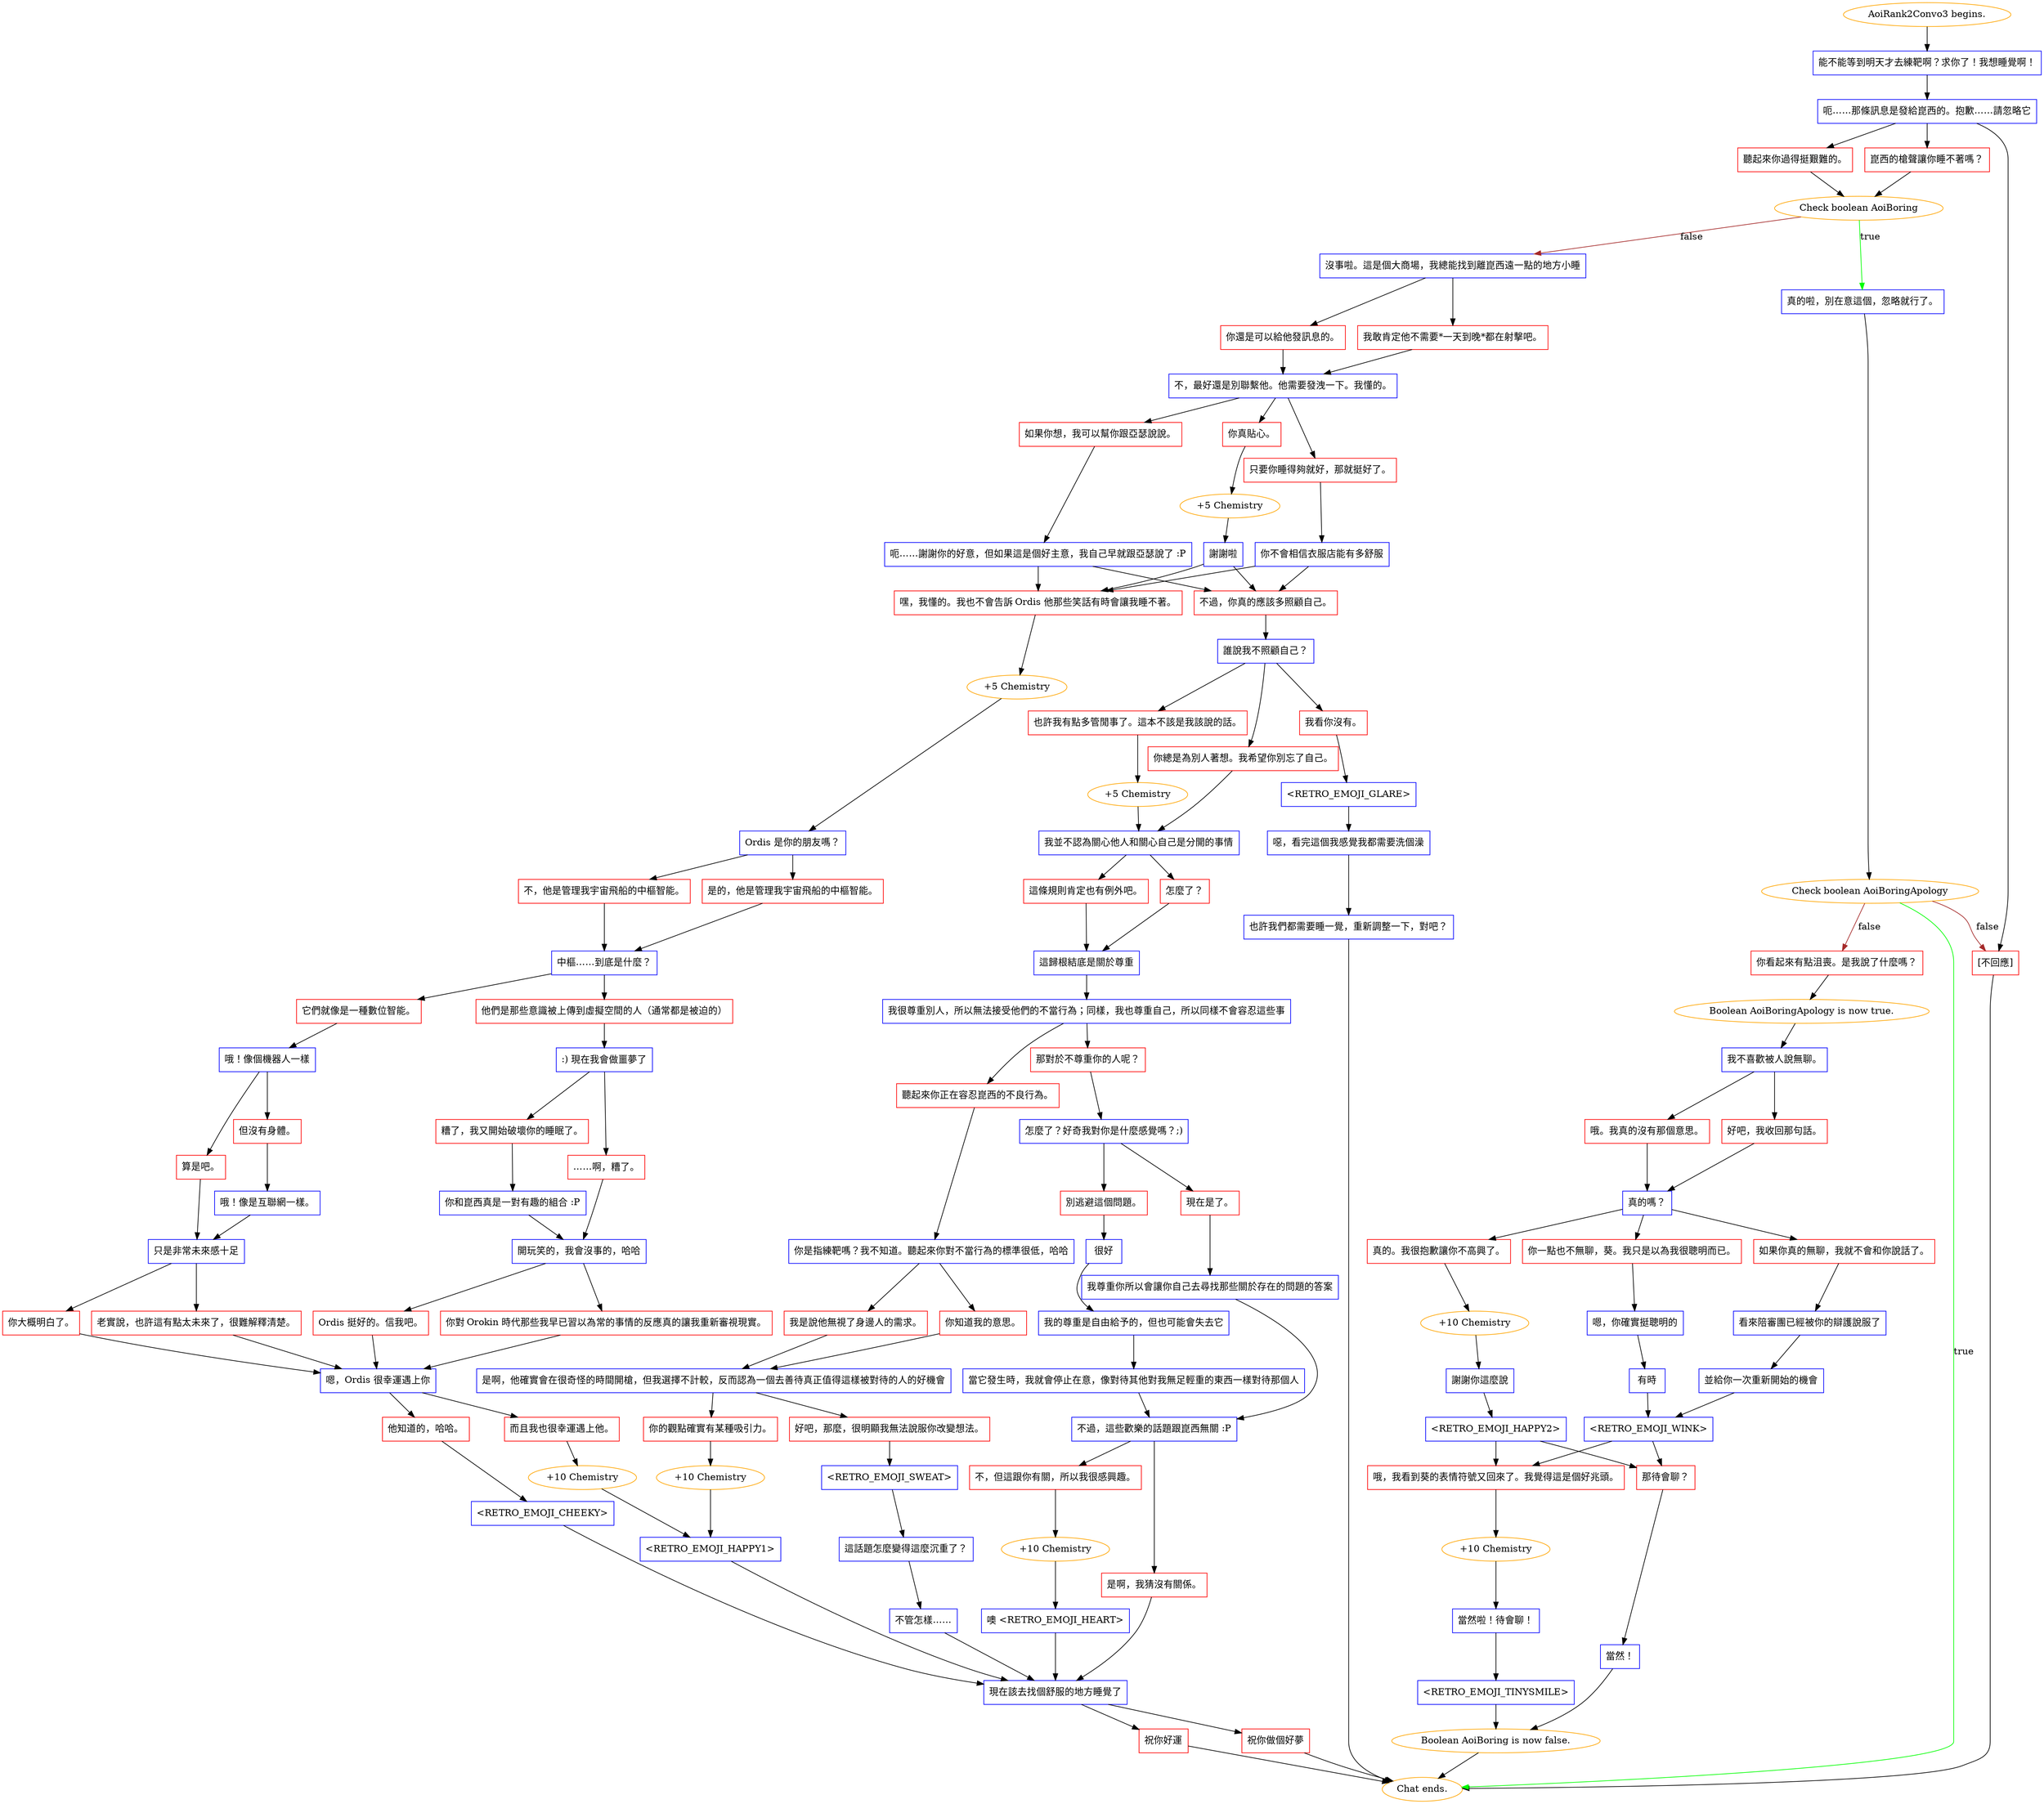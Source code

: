 digraph {
	"AoiRank2Convo3 begins." [color=orange];
		"AoiRank2Convo3 begins." -> j966113877;
	j966113877 [label="能不能等到明天才去練靶啊？求你了！我想睡覺啊！",shape=box,color=blue];
		j966113877 -> j2479184248;
	j2479184248 [label="呃……那條訊息是發給崑西的。抱歉……請忽略它",shape=box,color=blue];
		j2479184248 -> j1394243530;
		j2479184248 -> j974144004;
		j2479184248 -> j619371946;
	j1394243530 [label="崑西的槍聲讓你睡不著嗎？",shape=box,color=red];
		j1394243530 -> j1609432289;
	j974144004 [label="聽起來你過得挺艱難的。",shape=box,color=red];
		j974144004 -> j1609432289;
	j619371946 [label="[不回應]",shape=box,color=red];
		j619371946 -> "Chat ends.";
	j1609432289 [label="Check boolean AoiBoring",color=orange];
		j1609432289 -> j3843211612 [label=true,color=green];
		j1609432289 -> j1745635088 [label=false,color=brown];
	"Chat ends." [color=orange];
	j3843211612 [label="真的啦，別在意這個，忽略就行了。",shape=box,color=blue];
		j3843211612 -> j184200178;
	j1745635088 [label="沒事啦。這是個大商場，我總能找到離崑西遠一點的地方小睡",shape=box,color=blue];
		j1745635088 -> j1574855428;
		j1745635088 -> j744706630;
	j184200178 [label="Check boolean AoiBoringApology",color=orange];
		j184200178 -> "Chat ends." [label=true,color=green];
		j184200178 -> j2941632151 [label=false,color=brown];
		j184200178 -> j619371946 [label=false,color=brown];
	j1574855428 [label="我敢肯定他不需要*一天到晚*都在射擊吧。",shape=box,color=red];
		j1574855428 -> j576876363;
	j744706630 [label="你還是可以給他發訊息的。",shape=box,color=red];
		j744706630 -> j576876363;
	j2941632151 [label="你看起來有點沮喪。是我說了什麼嗎？",shape=box,color=red];
		j2941632151 -> j2235927467;
	j576876363 [label="不，最好還是別聯繫他。他需要發洩一下。我懂的。",shape=box,color=blue];
		j576876363 -> j2961850885;
		j576876363 -> j3279222064;
		j576876363 -> j564171526;
	j2235927467 [label="Boolean AoiBoringApology is now true.",color=orange];
		j2235927467 -> j3515316572;
	j2961850885 [label="如果你想，我可以幫你跟亞瑟說說。",shape=box,color=red];
		j2961850885 -> j2822376284;
	j3279222064 [label="你真貼心。",shape=box,color=red];
		j3279222064 -> j3855716094;
	j564171526 [label="只要你睡得夠就好，那就挺好了。",shape=box,color=red];
		j564171526 -> j2561826590;
	j3515316572 [label="我不喜歡被人說無聊。",shape=box,color=blue];
		j3515316572 -> j2820114156;
		j3515316572 -> j3032095625;
	j2822376284 [label="呃……謝謝你的好意，但如果這是個好主意，我自己早就跟亞瑟說了 :P",shape=box,color=blue];
		j2822376284 -> j580787562;
		j2822376284 -> j1313890842;
	j3855716094 [label="+5 Chemistry",color=orange];
		j3855716094 -> j4015423022;
	j2561826590 [label="你不會相信衣服店能有多舒服",shape=box,color=blue];
		j2561826590 -> j580787562;
		j2561826590 -> j1313890842;
	j2820114156 [label="哦。我真的沒有那個意思。",shape=box,color=red];
		j2820114156 -> j3844960593;
	j3032095625 [label="好吧，我收回那句話。",shape=box,color=red];
		j3032095625 -> j3844960593;
	j580787562 [label="嘿，我懂的。我也不會告訴 Ordis 他那些笑話有時會讓我睡不著。",shape=box,color=red];
		j580787562 -> j2445380589;
	j1313890842 [label="不過，你真的應該多照顧自己。",shape=box,color=red];
		j1313890842 -> j1033530690;
	j4015423022 [label="謝謝啦",shape=box,color=blue];
		j4015423022 -> j580787562;
		j4015423022 -> j1313890842;
	j3844960593 [label="真的嗎？",shape=box,color=blue];
		j3844960593 -> j3148765346;
		j3844960593 -> j2870711620;
		j3844960593 -> j4168005128;
	j2445380589 [label="+5 Chemistry",color=orange];
		j2445380589 -> j2620801218;
	j1033530690 [label="誰說我不照顧自己？",shape=box,color=blue];
		j1033530690 -> j2496012245;
		j1033530690 -> j1882704429;
		j1033530690 -> j1027441966;
	j3148765346 [label="真的。我很抱歉讓你不高興了。",shape=box,color=red];
		j3148765346 -> j3390023069;
	j2870711620 [label="你一點也不無聊，葵。我只是以為我很聰明而已。",shape=box,color=red];
		j2870711620 -> j3636045508;
	j4168005128 [label="如果你真的無聊，我就不會和你說話了。",shape=box,color=red];
		j4168005128 -> j2217923480;
	j2620801218 [label="Ordis 是你的朋友嗎？",shape=box,color=blue];
		j2620801218 -> j3045024771;
		j2620801218 -> j1875086;
	j2496012245 [label="你總是為別人著想。我希望你別忘了自己。",shape=box,color=red];
		j2496012245 -> j4100366414;
	j1882704429 [label="也許我有點多管閒事了。這本不該是我該說的話。",shape=box,color=red];
		j1882704429 -> j1619672037;
	j1027441966 [label="我看你沒有。",shape=box,color=red];
		j1027441966 -> j4200025420;
	j3390023069 [label="+10 Chemistry",color=orange];
		j3390023069 -> j3137936560;
	j3636045508 [label="嗯，你確實挺聰明的",shape=box,color=blue];
		j3636045508 -> j691124215;
	j2217923480 [label="看來陪審團已經被你的辯護說服了",shape=box,color=blue];
		j2217923480 -> j4267138693;
	j3045024771 [label="是的，他是管理我宇宙飛船的中樞智能。",shape=box,color=red];
		j3045024771 -> j2572978034;
	j1875086 [label="不，他是管理我宇宙飛船的中樞智能。",shape=box,color=red];
		j1875086 -> j2572978034;
	j4100366414 [label="我並不認為關心他人和關心自己是分開的事情",shape=box,color=blue];
		j4100366414 -> j3092967169;
		j4100366414 -> j663088488;
	j1619672037 [label="+5 Chemistry",color=orange];
		j1619672037 -> j4100366414;
	j4200025420 [label="<RETRO_EMOJI_GLARE>",shape=box,color=blue];
		j4200025420 -> j58028806;
	j3137936560 [label="謝謝你這麼說",shape=box,color=blue];
		j3137936560 -> j866100975;
	j691124215 [label="有時",shape=box,color=blue];
		j691124215 -> j2769349076;
	j4267138693 [label="並給你一次重新開始的機會",shape=box,color=blue];
		j4267138693 -> j2769349076;
	j2572978034 [label="中樞……到底是什麼？",shape=box,color=blue];
		j2572978034 -> j2582182166;
		j2572978034 -> j1655991586;
	j3092967169 [label="這條規則肯定也有例外吧。",shape=box,color=red];
		j3092967169 -> j1430529219;
	j663088488 [label="怎麼了？",shape=box,color=red];
		j663088488 -> j1430529219;
	j58028806 [label="噁，看完這個我感覺我都需要洗個澡",shape=box,color=blue];
		j58028806 -> j2300374929;
	j866100975 [label="<RETRO_EMOJI_HAPPY2>",shape=box,color=blue];
		j866100975 -> j3045111775;
		j866100975 -> j1172847548;
	j2769349076 [label="<RETRO_EMOJI_WINK>",shape=box,color=blue];
		j2769349076 -> j3045111775;
		j2769349076 -> j1172847548;
	j2582182166 [label="它們就像是一種數位智能。",shape=box,color=red];
		j2582182166 -> j4048206441;
	j1655991586 [label="他們是那些意識被上傳到虛擬空間的人（通常都是被迫的）",shape=box,color=red];
		j1655991586 -> j962136689;
	j1430529219 [label="這歸根結底是關於尊重",shape=box,color=blue];
		j1430529219 -> j3353376230;
	j2300374929 [label="也許我們都需要睡一覺，重新調整一下，對吧？",shape=box,color=blue];
		j2300374929 -> "Chat ends.";
	j3045111775 [label="那待會聊？",shape=box,color=red];
		j3045111775 -> j2041269811;
	j1172847548 [label="哦，我看到葵的表情符號又回來了。我覺得這是個好兆頭。",shape=box,color=red];
		j1172847548 -> j773824079;
	j4048206441 [label="哦！像個機器人一樣",shape=box,color=blue];
		j4048206441 -> j2639216068;
		j4048206441 -> j4149163809;
	j962136689 [label=":) 現在我會做噩夢了",shape=box,color=blue];
		j962136689 -> j3816380900;
		j962136689 -> j3644806014;
	j3353376230 [label="我很尊重別人，所以無法接受他們的不當行為；同樣，我也尊重自己，所以同樣不會容忍這些事",shape=box,color=blue];
		j3353376230 -> j3825536245;
		j3353376230 -> j2457819479;
	j2041269811 [label="當然！",shape=box,color=blue];
		j2041269811 -> j1984221796;
	j773824079 [label="+10 Chemistry",color=orange];
		j773824079 -> j3560408034;
	j2639216068 [label="算是吧。",shape=box,color=red];
		j2639216068 -> j4251826657;
	j4149163809 [label="但沒有身體。",shape=box,color=red];
		j4149163809 -> j859425761;
	j3816380900 [label="糟了，我又開始破壞你的睡眠了。",shape=box,color=red];
		j3816380900 -> j1105383308;
	j3644806014 [label="……啊，糟了。",shape=box,color=red];
		j3644806014 -> j4021184371;
	j3825536245 [label="那對於不尊重你的人呢？",shape=box,color=red];
		j3825536245 -> j701022992;
	j2457819479 [label="聽起來你正在容忍崑西的不良行為。",shape=box,color=red];
		j2457819479 -> j3682067548;
	j1984221796 [label="Boolean AoiBoring is now false.",color=orange];
		j1984221796 -> "Chat ends.";
	j3560408034 [label="當然啦！待會聊！",shape=box,color=blue];
		j3560408034 -> j3248434141;
	j4251826657 [label="只是非常未來感十足",shape=box,color=blue];
		j4251826657 -> j2113719140;
		j4251826657 -> j4229976579;
	j859425761 [label="哦！像是互聯網一樣。",shape=box,color=blue];
		j859425761 -> j4251826657;
	j1105383308 [label="你和崑西真是一對有趣的組合 :P",shape=box,color=blue];
		j1105383308 -> j4021184371;
	j4021184371 [label="開玩笑的，我會沒事的，哈哈",shape=box,color=blue];
		j4021184371 -> j2048185641;
		j4021184371 -> j2152313552;
	j701022992 [label="怎麼了？好奇我對你是什麼感覺嗎？;)",shape=box,color=blue];
		j701022992 -> j1803876711;
		j701022992 -> j3604125334;
	j3682067548 [label="你是指練靶嗎？我不知道。聽起來你對不當行為的標準很低，哈哈",shape=box,color=blue];
		j3682067548 -> j1176582659;
		j3682067548 -> j3546122207;
	j3248434141 [label="<RETRO_EMOJI_TINYSMILE>",shape=box,color=blue];
		j3248434141 -> j1984221796;
	j2113719140 [label="你大概明白了。",shape=box,color=red];
		j2113719140 -> j310726124;
	j4229976579 [label="老實說，也許這有點太未來了，很難解釋清楚。",shape=box,color=red];
		j4229976579 -> j310726124;
	j2048185641 [label="Ordis 挺好的。信我吧。",shape=box,color=red];
		j2048185641 -> j310726124;
	j2152313552 [label="你對 Orokin 時代那些我早已習以為常的事情的反應真的讓我重新審視現實。",shape=box,color=red];
		j2152313552 -> j310726124;
	j1803876711 [label="現在是了。",shape=box,color=red];
		j1803876711 -> j664321671;
	j3604125334 [label="別逃避這個問題。",shape=box,color=red];
		j3604125334 -> j2869297974;
	j1176582659 [label="你知道我的意思。",shape=box,color=red];
		j1176582659 -> j1180726578;
	j3546122207 [label="我是說他無視了身邊人的需求。",shape=box,color=red];
		j3546122207 -> j1180726578;
	j310726124 [label="嗯，Ordis 很幸運遇上你",shape=box,color=blue];
		j310726124 -> j1361104455;
		j310726124 -> j496008496;
	j664321671 [label="我尊重你所以會讓你自己去尋找那些關於存在的問題的答案",shape=box,color=blue];
		j664321671 -> j1720730248;
	j2869297974 [label="很好",shape=box,color=blue];
		j2869297974 -> j1215637754;
	j1180726578 [label="是啊，他確實會在很奇怪的時間開槍，但我選擇不計較，反而認為一個去善待真正值得這樣被對待的人的好機會",shape=box,color=blue];
		j1180726578 -> j726359900;
		j1180726578 -> j3332141592;
	j1361104455 [label="他知道的，哈哈。",shape=box,color=red];
		j1361104455 -> j2100361141;
	j496008496 [label="而且我也很幸運遇上他。",shape=box,color=red];
		j496008496 -> j906476002;
	j1720730248 [label="不過，這些歡樂的話題跟崑西無關 :P",shape=box,color=blue];
		j1720730248 -> j3153981698;
		j1720730248 -> j3663467514;
	j1215637754 [label="我的尊重是自由給予的，但也可能會失去它",shape=box,color=blue];
		j1215637754 -> j2010932373;
	j726359900 [label="好吧，那麼，很明顯我無法說服你改變想法。",shape=box,color=red];
		j726359900 -> j2191329415;
	j3332141592 [label="你的觀點確實有某種吸引力。",shape=box,color=red];
		j3332141592 -> j810595168;
	j2100361141 [label="<RETRO_EMOJI_CHEEKY>",shape=box,color=blue];
		j2100361141 -> j3004957242;
	j906476002 [label="+10 Chemistry",color=orange];
		j906476002 -> j625023911;
	j3153981698 [label="不，但這跟你有關，所以我很感興趣。",shape=box,color=red];
		j3153981698 -> j1302087956;
	j3663467514 [label="是啊，我猜沒有關係。",shape=box,color=red];
		j3663467514 -> j3004957242;
	j2010932373 [label="當它發生時，我就會停止在意，像對待其他對我無足輕重的東西一樣對待那個人",shape=box,color=blue];
		j2010932373 -> j1720730248;
	j2191329415 [label="<RETRO_EMOJI_SWEAT>",shape=box,color=blue];
		j2191329415 -> j1494065565;
	j810595168 [label="+10 Chemistry",color=orange];
		j810595168 -> j625023911;
	j3004957242 [label="現在該去找個舒服的地方睡覺了",shape=box,color=blue];
		j3004957242 -> j298147163;
		j3004957242 -> j3158154787;
	j625023911 [label="<RETRO_EMOJI_HAPPY1>",shape=box,color=blue];
		j625023911 -> j3004957242;
	j1302087956 [label="+10 Chemistry",color=orange];
		j1302087956 -> j2557972419;
	j1494065565 [label="這話題怎麼變得這麼沉重了？",shape=box,color=blue];
		j1494065565 -> j2838884985;
	j298147163 [label="祝你好運",shape=box,color=red];
		j298147163 -> "Chat ends.";
	j3158154787 [label="祝你做個好夢",shape=box,color=red];
		j3158154787 -> "Chat ends.";
	j2557972419 [label="噢 <RETRO_EMOJI_HEART>",shape=box,color=blue];
		j2557972419 -> j3004957242;
	j2838884985 [label="不管怎樣……",shape=box,color=blue];
		j2838884985 -> j3004957242;
}